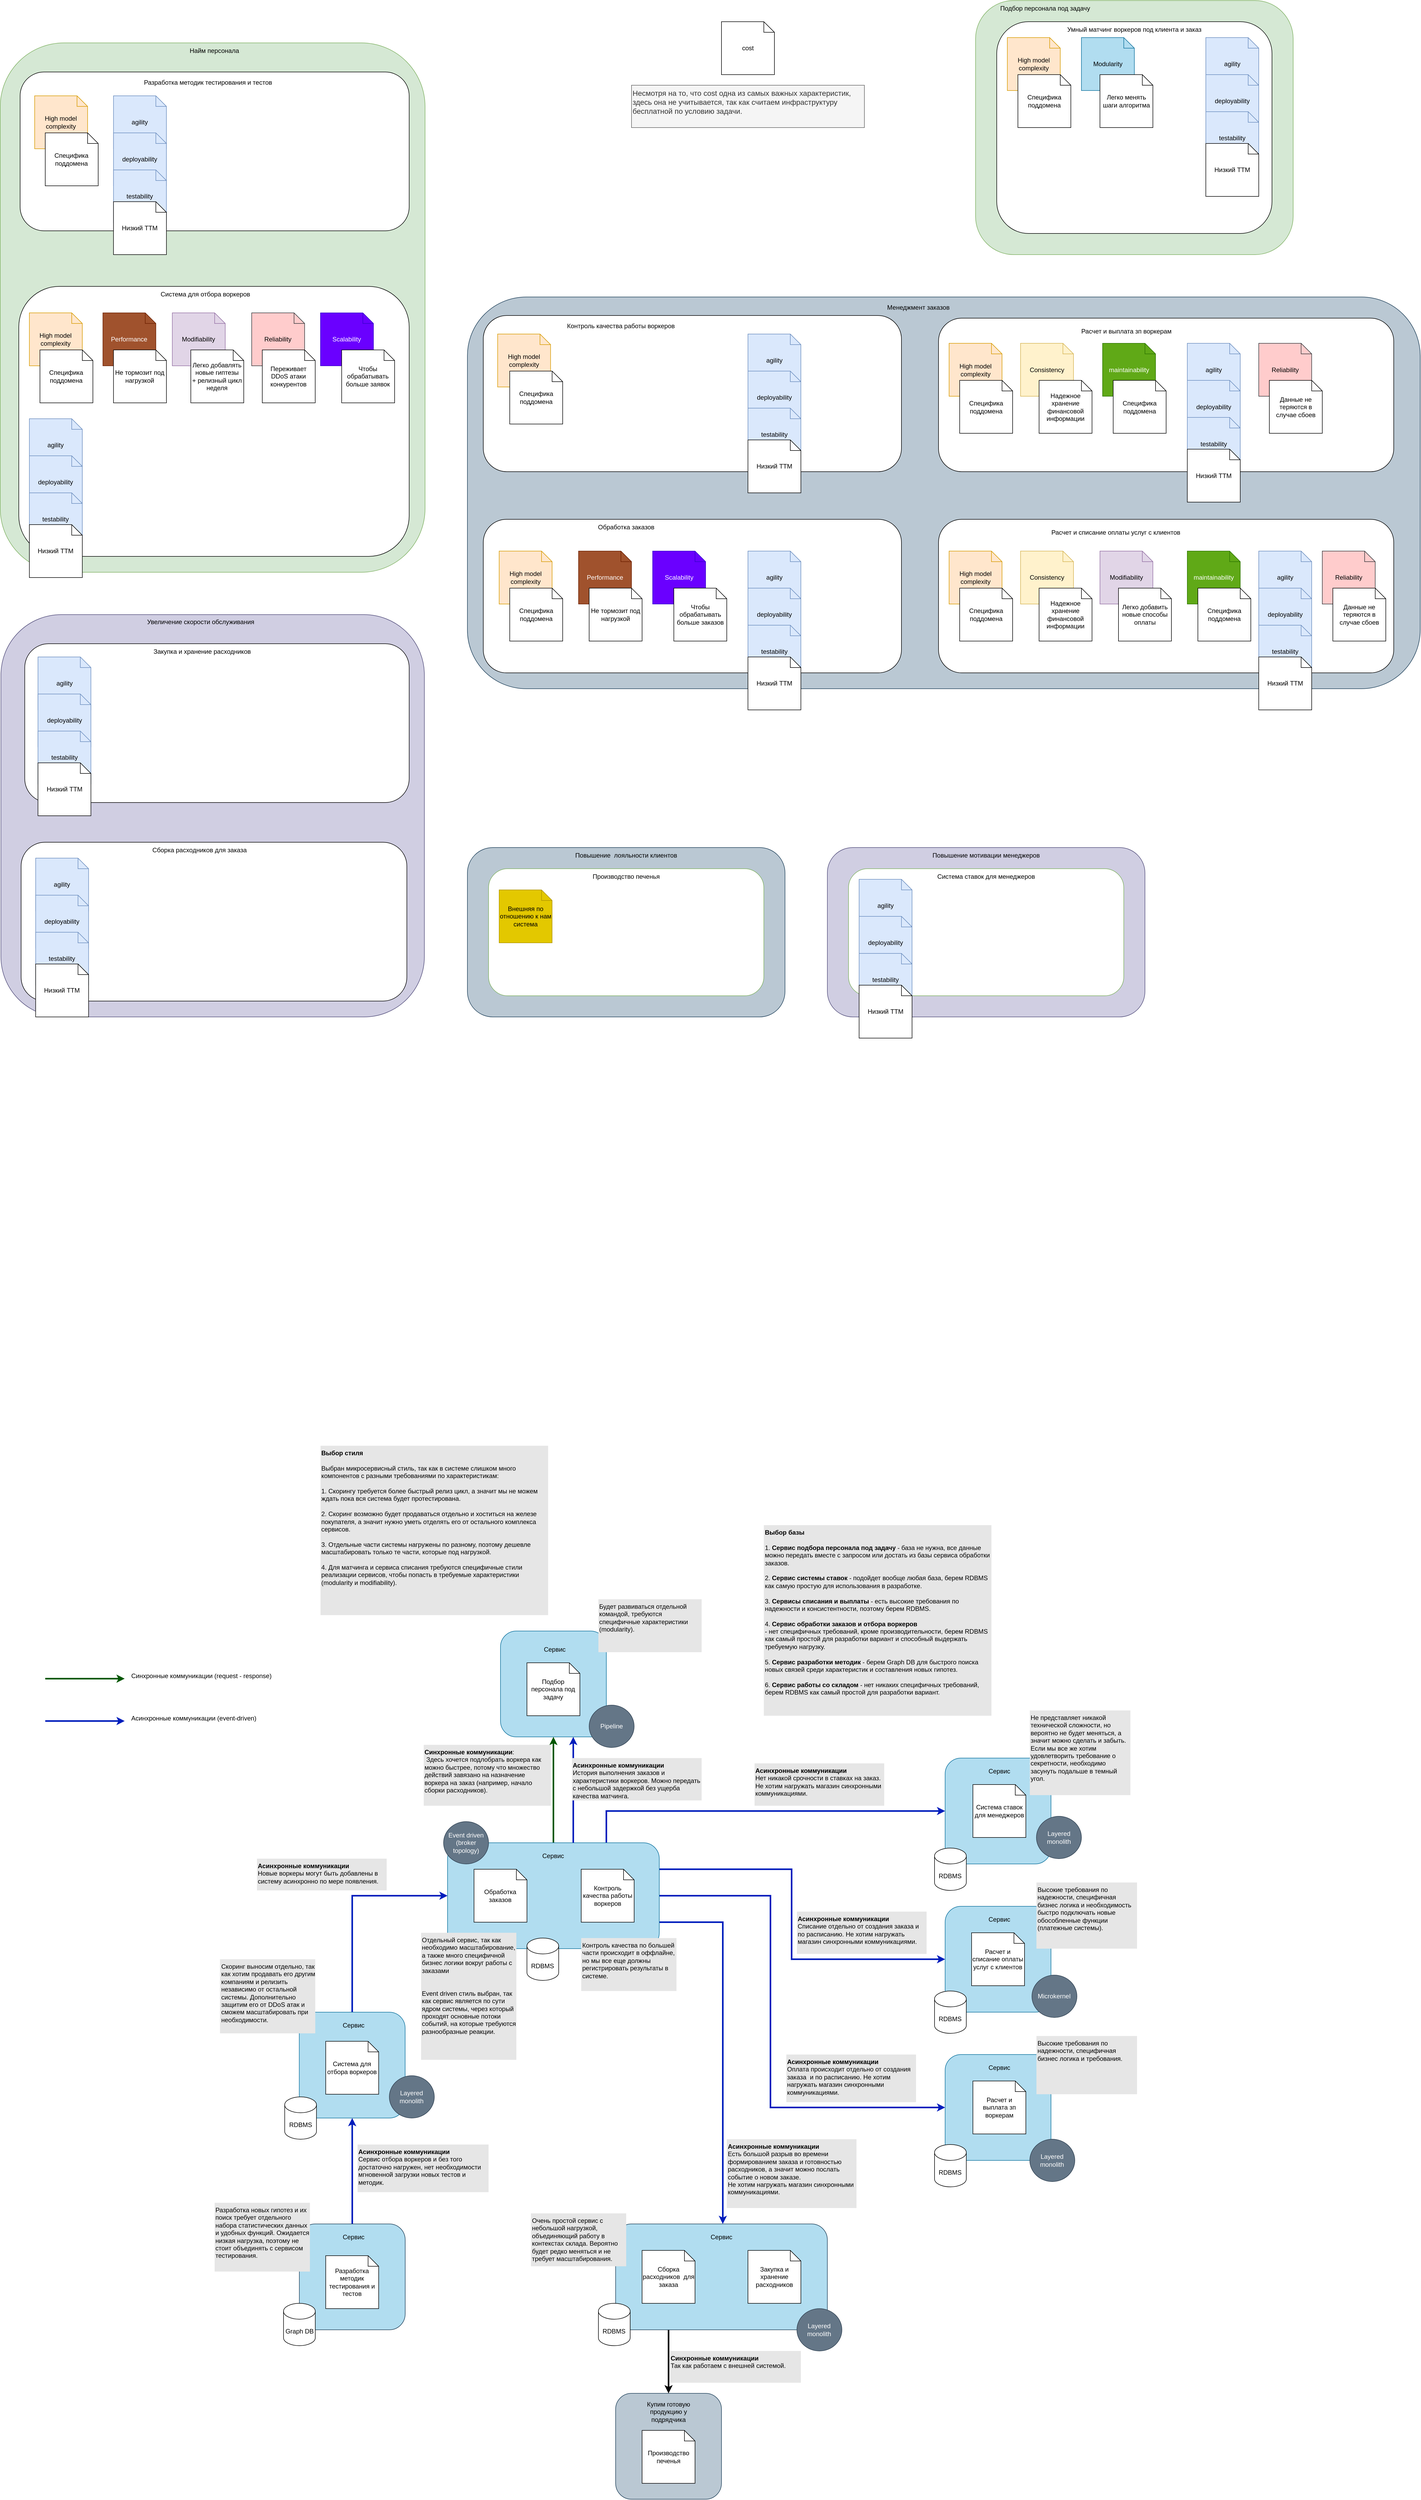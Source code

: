 <mxfile version="21.2.8" type="device">
  <diagram name="Страница 1" id="2wxwdywe4GhUlTq6t_6m">
    <mxGraphModel dx="5522" dy="2646" grid="1" gridSize="10" guides="1" tooltips="1" connect="1" arrows="1" fold="1" page="1" pageScale="1" pageWidth="2339" pageHeight="3300" math="0" shadow="0">
      <root>
        <mxCell id="0" />
        <mxCell id="1" parent="0" />
        <mxCell id="8zoq_sl-yrYLohVnixzI-160" value="" style="rounded=1;whiteSpace=wrap;html=1;fillColor=#d5e8d4;strokeColor=#82b366;" parent="1" vertex="1">
          <mxGeometry x="-2282.5" y="160" width="802.5" height="1000" as="geometry" />
        </mxCell>
        <mxCell id="8zoq_sl-yrYLohVnixzI-161" value="" style="rounded=1;whiteSpace=wrap;html=1;fillColor=#FFFFFF;strokeColor=#000000;" parent="1" vertex="1">
          <mxGeometry x="-2245" y="215" width="735" height="300" as="geometry" />
        </mxCell>
        <mxCell id="8zoq_sl-yrYLohVnixzI-162" value="" style="rounded=1;whiteSpace=wrap;html=1;fillColor=#FFFFFF;strokeColor=#000000;" parent="1" vertex="1">
          <mxGeometry x="-2247.51" y="620" width="737.51" height="510" as="geometry" />
        </mxCell>
        <mxCell id="8zoq_sl-yrYLohVnixzI-3" value="" style="rounded=1;whiteSpace=wrap;html=1;fillColor=#d5e8d4;strokeColor=#82b366;" parent="1" vertex="1">
          <mxGeometry x="-440" y="80" width="600" height="480" as="geometry" />
        </mxCell>
        <mxCell id="8zoq_sl-yrYLohVnixzI-1" value="" style="rounded=1;whiteSpace=wrap;html=1;fillColor=#bac8d3;strokeColor=#23445d;" parent="1" vertex="1">
          <mxGeometry x="-1400" y="640" width="1800" height="740" as="geometry" />
        </mxCell>
        <mxCell id="8zoq_sl-yrYLohVnixzI-10" value="Найм персонала" style="text;html=1;strokeColor=none;fillColor=none;align=center;verticalAlign=middle;whiteSpace=wrap;rounded=0;" parent="1" vertex="1">
          <mxGeometry x="-1929.63" y="160" width="104.25" height="30" as="geometry" />
        </mxCell>
        <mxCell id="8zoq_sl-yrYLohVnixzI-11" value="Подбор персонала под задачу" style="text;html=1;strokeColor=none;fillColor=none;align=center;verticalAlign=middle;whiteSpace=wrap;rounded=0;" parent="1" vertex="1">
          <mxGeometry x="-397.13" y="80" width="177.13" height="30" as="geometry" />
        </mxCell>
        <mxCell id="8zoq_sl-yrYLohVnixzI-15" value="Менеджмент заказов" style="text;html=1;strokeColor=none;fillColor=none;align=center;verticalAlign=middle;whiteSpace=wrap;rounded=0;" parent="1" vertex="1">
          <mxGeometry x="-612.51" y="645" width="129.75" height="30" as="geometry" />
        </mxCell>
        <mxCell id="8zoq_sl-yrYLohVnixzI-37" value="" style="rounded=1;whiteSpace=wrap;html=1;fillColor=#FFFFFF;strokeColor=#000000;" parent="1" vertex="1">
          <mxGeometry x="-400" y="120" width="520" height="400" as="geometry" />
        </mxCell>
        <mxCell id="8zoq_sl-yrYLohVnixzI-36" value="Несмотря на то, что cost одна из самых важных характеристик, здесь она не учитывается, так как считаем инфраструктуру бесплатной по условию задачи." style="text;html=1;strokeColor=#666666;fillColor=#f5f5f5;align=left;verticalAlign=top;whiteSpace=wrap;rounded=0;fontSize=14;fontColor=#333333;" parent="1" vertex="1">
          <mxGeometry x="-1090" y="240" width="440" height="80" as="geometry" />
        </mxCell>
        <mxCell id="8zoq_sl-yrYLohVnixzI-38" value="Умный матчинг воркеров под клиента и заказ" style="text;html=1;strokeColor=none;fillColor=none;align=center;verticalAlign=middle;whiteSpace=wrap;rounded=0;" parent="1" vertex="1">
          <mxGeometry x="-275" y="120" width="270" height="30" as="geometry" />
        </mxCell>
        <mxCell id="8zoq_sl-yrYLohVnixzI-45" value="Разработка методик тестирования и тестов" style="text;html=1;strokeColor=none;fillColor=none;align=center;verticalAlign=middle;whiteSpace=wrap;rounded=0;" parent="1" vertex="1">
          <mxGeometry x="-2025" y="220" width="270" height="30" as="geometry" />
        </mxCell>
        <mxCell id="8zoq_sl-yrYLohVnixzI-47" value="Система для отбора воркеров" style="text;html=1;strokeColor=none;fillColor=none;align=center;verticalAlign=middle;whiteSpace=wrap;rounded=0;" parent="1" vertex="1">
          <mxGeometry x="-2030" y="620" width="270" height="30" as="geometry" />
        </mxCell>
        <mxCell id="8zoq_sl-yrYLohVnixzI-48" value="" style="rounded=1;whiteSpace=wrap;html=1;fillColor=#bac8d3;strokeColor=#23445d;" parent="1" vertex="1">
          <mxGeometry x="-1400" y="1680" width="600" height="320" as="geometry" />
        </mxCell>
        <mxCell id="8zoq_sl-yrYLohVnixzI-49" value="Повышение&amp;nbsp; лояльности клиентов" style="text;html=1;strokeColor=none;fillColor=none;align=center;verticalAlign=middle;whiteSpace=wrap;rounded=0;" parent="1" vertex="1">
          <mxGeometry x="-1219.06" y="1680" width="238.13" height="30" as="geometry" />
        </mxCell>
        <mxCell id="8zoq_sl-yrYLohVnixzI-50" value="" style="rounded=1;whiteSpace=wrap;html=1;fillColor=#FFFFFF;strokeColor=#82b366;" parent="1" vertex="1">
          <mxGeometry x="-1360" y="1720" width="520" height="240" as="geometry" />
        </mxCell>
        <mxCell id="8zoq_sl-yrYLohVnixzI-52" value="Производство печенья" style="text;html=1;strokeColor=none;fillColor=none;align=center;verticalAlign=middle;whiteSpace=wrap;rounded=0;" parent="1" vertex="1">
          <mxGeometry x="-1235" y="1720" width="270" height="30" as="geometry" />
        </mxCell>
        <mxCell id="8zoq_sl-yrYLohVnixzI-53" value="" style="rounded=1;whiteSpace=wrap;html=1;fillColor=#d0cee2;strokeColor=#56517e;" parent="1" vertex="1">
          <mxGeometry x="-720" y="1680" width="600" height="320" as="geometry" />
        </mxCell>
        <mxCell id="8zoq_sl-yrYLohVnixzI-54" value="Повышение мотивации менеджеров" style="text;html=1;strokeColor=none;fillColor=none;align=center;verticalAlign=middle;whiteSpace=wrap;rounded=0;" parent="1" vertex="1">
          <mxGeometry x="-539.06" y="1680" width="238.13" height="30" as="geometry" />
        </mxCell>
        <mxCell id="8zoq_sl-yrYLohVnixzI-55" value="" style="rounded=1;whiteSpace=wrap;html=1;fillColor=#FFFFFF;strokeColor=#82b366;" parent="1" vertex="1">
          <mxGeometry x="-680" y="1720" width="520" height="240" as="geometry" />
        </mxCell>
        <mxCell id="8zoq_sl-yrYLohVnixzI-56" value="Система ставок для менеджеров" style="text;html=1;strokeColor=none;fillColor=none;align=center;verticalAlign=middle;whiteSpace=wrap;rounded=0;" parent="1" vertex="1">
          <mxGeometry x="-555" y="1720" width="270" height="30" as="geometry" />
        </mxCell>
        <mxCell id="8zoq_sl-yrYLohVnixzI-58" value="" style="rounded=1;whiteSpace=wrap;html=1;fillColor=#d0cee2;strokeColor=#56517e;" parent="1" vertex="1">
          <mxGeometry x="-2281.25" y="1240" width="800" height="760" as="geometry" />
        </mxCell>
        <mxCell id="8zoq_sl-yrYLohVnixzI-59" value="" style="rounded=1;whiteSpace=wrap;html=1;fillColor=#FFFFFF;strokeColor=#000000;" parent="1" vertex="1">
          <mxGeometry x="-2236.25" y="1295" width="726.25" height="300" as="geometry" />
        </mxCell>
        <mxCell id="8zoq_sl-yrYLohVnixzI-61" value="Закупка и хранение расходников" style="text;html=1;strokeColor=none;fillColor=none;align=center;verticalAlign=middle;whiteSpace=wrap;rounded=0;" parent="1" vertex="1">
          <mxGeometry x="-2036.25" y="1295" width="270" height="30" as="geometry" />
        </mxCell>
        <mxCell id="8zoq_sl-yrYLohVnixzI-62" value="" style="rounded=1;whiteSpace=wrap;html=1;fillColor=#FFFFFF;strokeColor=#000000;" parent="1" vertex="1">
          <mxGeometry x="-2243.14" y="1670" width="728.76" height="300" as="geometry" />
        </mxCell>
        <mxCell id="8zoq_sl-yrYLohVnixzI-63" value="Сборка расходников для заказа" style="text;html=1;strokeColor=none;fillColor=none;align=center;verticalAlign=middle;whiteSpace=wrap;rounded=0;" parent="1" vertex="1">
          <mxGeometry x="-2040.63" y="1670" width="270" height="30" as="geometry" />
        </mxCell>
        <mxCell id="8zoq_sl-yrYLohVnixzI-65" value="Увеличение скорости обслуживания" style="text;whiteSpace=wrap;html=1;" parent="1" vertex="1">
          <mxGeometry x="-2007.31" y="1240" width="212.13" height="40" as="geometry" />
        </mxCell>
        <mxCell id="8zoq_sl-yrYLohVnixzI-66" value="" style="rounded=1;whiteSpace=wrap;html=1;fillColor=#FFFFFF;strokeColor=#000000;" parent="1" vertex="1">
          <mxGeometry x="-510" y="680" width="860" height="290" as="geometry" />
        </mxCell>
        <mxCell id="8zoq_sl-yrYLohVnixzI-67" value="Расчет и выплата зп воркерам" style="text;html=1;strokeColor=none;fillColor=none;align=center;verticalAlign=middle;whiteSpace=wrap;rounded=0;" parent="1" vertex="1">
          <mxGeometry x="-290" y="690" width="270" height="30" as="geometry" />
        </mxCell>
        <mxCell id="8zoq_sl-yrYLohVnixzI-68" value="" style="rounded=1;whiteSpace=wrap;html=1;fillColor=#FFFFFF;strokeColor=#000000;" parent="1" vertex="1">
          <mxGeometry x="-1370" y="1060" width="790" height="290" as="geometry" />
        </mxCell>
        <mxCell id="8zoq_sl-yrYLohVnixzI-69" value="Обработка заказов" style="text;html=1;strokeColor=none;fillColor=none;align=center;verticalAlign=middle;whiteSpace=wrap;rounded=0;" parent="1" vertex="1">
          <mxGeometry x="-1235" y="1060" width="270" height="30" as="geometry" />
        </mxCell>
        <mxCell id="8zoq_sl-yrYLohVnixzI-72" value="" style="rounded=1;whiteSpace=wrap;html=1;fillColor=#FFFFFF;strokeColor=#000000;" parent="1" vertex="1">
          <mxGeometry x="-510" y="1060" width="860" height="290" as="geometry" />
        </mxCell>
        <mxCell id="8zoq_sl-yrYLohVnixzI-73" value="Расчет и списание оплаты услуг с клиентов" style="text;html=1;strokeColor=none;fillColor=none;align=center;verticalAlign=middle;whiteSpace=wrap;rounded=0;" parent="1" vertex="1">
          <mxGeometry x="-310" y="1070" width="270" height="30" as="geometry" />
        </mxCell>
        <mxCell id="8zoq_sl-yrYLohVnixzI-81" value="cost" style="shape=note;size=20;whiteSpace=wrap;html=1;" parent="1" vertex="1">
          <mxGeometry x="-920" y="120" width="100" height="100" as="geometry" />
        </mxCell>
        <mxCell id="8zoq_sl-yrYLohVnixzI-84" value="High model complexity" style="shape=note;size=20;whiteSpace=wrap;html=1;fillColor=#ffe6cc;strokeColor=#d79b00;" parent="1" vertex="1">
          <mxGeometry x="-2227.51" y="670" width="100" height="100" as="geometry" />
        </mxCell>
        <mxCell id="8zoq_sl-yrYLohVnixzI-85" value="Специфика поддомена" style="shape=note;size=20;whiteSpace=wrap;html=1;" parent="1" vertex="1">
          <mxGeometry x="-2207.51" y="740" width="100" height="100" as="geometry" />
        </mxCell>
        <mxCell id="8zoq_sl-yrYLohVnixzI-86" value="High model complexity" style="shape=note;size=20;whiteSpace=wrap;html=1;fillColor=#ffe6cc;strokeColor=#d79b00;" parent="1" vertex="1">
          <mxGeometry x="-2217.51" y="260" width="100" height="100" as="geometry" />
        </mxCell>
        <mxCell id="8zoq_sl-yrYLohVnixzI-87" value="Специфика поддомена" style="shape=note;size=20;whiteSpace=wrap;html=1;" parent="1" vertex="1">
          <mxGeometry x="-2197.51" y="330" width="100" height="100" as="geometry" />
        </mxCell>
        <mxCell id="8zoq_sl-yrYLohVnixzI-90" value="High model complexity" style="shape=note;size=20;whiteSpace=wrap;html=1;fillColor=#ffe6cc;strokeColor=#d79b00;" parent="1" vertex="1">
          <mxGeometry x="-1340" y="1120" width="100" height="100" as="geometry" />
        </mxCell>
        <mxCell id="8zoq_sl-yrYLohVnixzI-91" value="Специфика поддомена" style="shape=note;size=20;whiteSpace=wrap;html=1;" parent="1" vertex="1">
          <mxGeometry x="-1320" y="1190" width="100" height="100" as="geometry" />
        </mxCell>
        <mxCell id="8zoq_sl-yrYLohVnixzI-92" value="High model complexity" style="shape=note;size=20;whiteSpace=wrap;html=1;fillColor=#ffe6cc;strokeColor=#d79b00;" parent="1" vertex="1">
          <mxGeometry x="-490" y="727.5" width="100" height="100" as="geometry" />
        </mxCell>
        <mxCell id="8zoq_sl-yrYLohVnixzI-93" value="Специфика поддомена" style="shape=note;size=20;whiteSpace=wrap;html=1;" parent="1" vertex="1">
          <mxGeometry x="-470" y="797.5" width="100" height="100" as="geometry" />
        </mxCell>
        <mxCell id="8zoq_sl-yrYLohVnixzI-94" value="High model complexity" style="shape=note;size=20;whiteSpace=wrap;html=1;fillColor=#ffe6cc;strokeColor=#d79b00;" parent="1" vertex="1">
          <mxGeometry x="-490" y="1120" width="100" height="100" as="geometry" />
        </mxCell>
        <mxCell id="8zoq_sl-yrYLohVnixzI-95" value="Специфика поддомена" style="shape=note;size=20;whiteSpace=wrap;html=1;" parent="1" vertex="1">
          <mxGeometry x="-470" y="1190" width="100" height="100" as="geometry" />
        </mxCell>
        <mxCell id="8zoq_sl-yrYLohVnixzI-96" value="High model complexity" style="shape=note;size=20;whiteSpace=wrap;html=1;fillColor=#ffe6cc;strokeColor=#d79b00;" parent="1" vertex="1">
          <mxGeometry x="-380" y="150" width="100" height="100" as="geometry" />
        </mxCell>
        <mxCell id="8zoq_sl-yrYLohVnixzI-97" value="Специфика поддомена" style="shape=note;size=20;whiteSpace=wrap;html=1;" parent="1" vertex="1">
          <mxGeometry x="-360" y="220" width="100" height="100" as="geometry" />
        </mxCell>
        <mxCell id="8zoq_sl-yrYLohVnixzI-98" value="Consistency" style="shape=note;size=20;whiteSpace=wrap;html=1;fillColor=#fff2cc;strokeColor=#d6b656;" parent="1" vertex="1">
          <mxGeometry x="-355" y="727.5" width="100" height="100" as="geometry" />
        </mxCell>
        <mxCell id="8zoq_sl-yrYLohVnixzI-99" value="Надежное хранение финансовой информации" style="shape=note;size=20;whiteSpace=wrap;html=1;" parent="1" vertex="1">
          <mxGeometry x="-320" y="797.5" width="100" height="100" as="geometry" />
        </mxCell>
        <mxCell id="8zoq_sl-yrYLohVnixzI-100" value="Consistency" style="shape=note;size=20;whiteSpace=wrap;html=1;fillColor=#fff2cc;strokeColor=#d6b656;" parent="1" vertex="1">
          <mxGeometry x="-355" y="1120" width="100" height="100" as="geometry" />
        </mxCell>
        <mxCell id="8zoq_sl-yrYLohVnixzI-101" value="Надежное хранение финансовой информации" style="shape=note;size=20;whiteSpace=wrap;html=1;" parent="1" vertex="1">
          <mxGeometry x="-320" y="1190" width="100" height="100" as="geometry" />
        </mxCell>
        <mxCell id="8zoq_sl-yrYLohVnixzI-102" value="Modifiability" style="shape=note;size=20;whiteSpace=wrap;html=1;fillColor=#e1d5e7;strokeColor=#9673a6;" parent="1" vertex="1">
          <mxGeometry x="-205" y="1120" width="100" height="100" as="geometry" />
        </mxCell>
        <mxCell id="8zoq_sl-yrYLohVnixzI-103" value="Легко добавить новые способы оплаты" style="shape=note;size=20;whiteSpace=wrap;html=1;" parent="1" vertex="1">
          <mxGeometry x="-170" y="1190" width="100" height="100" as="geometry" />
        </mxCell>
        <mxCell id="8zoq_sl-yrYLohVnixzI-104" value="Performance" style="shape=note;size=20;whiteSpace=wrap;html=1;fillColor=#a0522d;strokeColor=#6D1F00;fontColor=#ffffff;" parent="1" vertex="1">
          <mxGeometry x="-1190" y="1120" width="100" height="100" as="geometry" />
        </mxCell>
        <mxCell id="8zoq_sl-yrYLohVnixzI-105" value="" style="rounded=1;whiteSpace=wrap;html=1;fillColor=#FFFFFF;strokeColor=#000000;" parent="1" vertex="1">
          <mxGeometry x="-1370" y="675" width="790" height="295" as="geometry" />
        </mxCell>
        <mxCell id="8zoq_sl-yrYLohVnixzI-88" value="High model complexity" style="shape=note;size=20;whiteSpace=wrap;html=1;fillColor=#ffe6cc;strokeColor=#d79b00;" parent="1" vertex="1">
          <mxGeometry x="-1342.87" y="710" width="100" height="100" as="geometry" />
        </mxCell>
        <mxCell id="8zoq_sl-yrYLohVnixzI-89" value="Специфика поддомена" style="shape=note;size=20;whiteSpace=wrap;html=1;" parent="1" vertex="1">
          <mxGeometry x="-1320" y="780" width="100" height="100" as="geometry" />
        </mxCell>
        <mxCell id="8zoq_sl-yrYLohVnixzI-71" value="Контроль качества работы воркеров" style="text;html=1;strokeColor=none;fillColor=none;align=center;verticalAlign=middle;whiteSpace=wrap;rounded=0;" parent="1" vertex="1">
          <mxGeometry x="-1245" y="680" width="270" height="30" as="geometry" />
        </mxCell>
        <mxCell id="8zoq_sl-yrYLohVnixzI-106" value="Не тормозит под нагрузкой" style="shape=note;size=20;whiteSpace=wrap;html=1;" parent="1" vertex="1">
          <mxGeometry x="-1170" y="1190" width="100" height="100" as="geometry" />
        </mxCell>
        <mxCell id="8zoq_sl-yrYLohVnixzI-107" value="Performance" style="shape=note;size=20;whiteSpace=wrap;html=1;fillColor=#a0522d;strokeColor=#6D1F00;fontColor=#ffffff;" parent="1" vertex="1">
          <mxGeometry x="-2088.59" y="670" width="100" height="100" as="geometry" />
        </mxCell>
        <mxCell id="8zoq_sl-yrYLohVnixzI-108" value="Не тормозит под нагрузкой" style="shape=note;size=20;whiteSpace=wrap;html=1;" parent="1" vertex="1">
          <mxGeometry x="-2068.59" y="740" width="100" height="100" as="geometry" />
        </mxCell>
        <mxCell id="8zoq_sl-yrYLohVnixzI-109" value="Modifiability" style="shape=note;size=20;whiteSpace=wrap;html=1;fillColor=#e1d5e7;strokeColor=#9673a6;" parent="1" vertex="1">
          <mxGeometry x="-1957.51" y="670" width="100" height="100" as="geometry" />
        </mxCell>
        <mxCell id="8zoq_sl-yrYLohVnixzI-110" value="Легко добавлять новые гиптезы&lt;br&gt;+ релизный цикл неделя" style="shape=note;size=20;whiteSpace=wrap;html=1;" parent="1" vertex="1">
          <mxGeometry x="-1922.51" y="740" width="100" height="100" as="geometry" />
        </mxCell>
        <mxCell id="8zoq_sl-yrYLohVnixzI-111" value="Modularity" style="shape=note;size=20;whiteSpace=wrap;html=1;fillColor=#b1ddf0;strokeColor=#10739e;" parent="1" vertex="1">
          <mxGeometry x="-240" y="150" width="100" height="100" as="geometry" />
        </mxCell>
        <mxCell id="8zoq_sl-yrYLohVnixzI-112" value="Легко менять шаги алгоритма" style="shape=note;size=20;whiteSpace=wrap;html=1;" parent="1" vertex="1">
          <mxGeometry x="-205" y="220" width="100" height="100" as="geometry" />
        </mxCell>
        <mxCell id="8zoq_sl-yrYLohVnixzI-113" value="Reliability" style="shape=note;size=20;whiteSpace=wrap;html=1;fillColor=#ffcccc;strokeColor=#36393d;" parent="1" vertex="1">
          <mxGeometry x="-1807.51" y="670" width="100" height="100" as="geometry" />
        </mxCell>
        <mxCell id="8zoq_sl-yrYLohVnixzI-114" value="Переживает DDoS атаки конкурентов" style="shape=note;size=20;whiteSpace=wrap;html=1;" parent="1" vertex="1">
          <mxGeometry x="-1787.51" y="740" width="100" height="100" as="geometry" />
        </mxCell>
        <mxCell id="8zoq_sl-yrYLohVnixzI-115" value="Scalability" style="shape=note;size=20;whiteSpace=wrap;html=1;fillColor=#6a00ff;strokeColor=#3700CC;fontColor=#ffffff;" parent="1" vertex="1">
          <mxGeometry x="-1050" y="1120" width="100" height="100" as="geometry" />
        </mxCell>
        <mxCell id="8zoq_sl-yrYLohVnixzI-116" value="Чтобы обрабатывать больше заказов" style="shape=note;size=20;whiteSpace=wrap;html=1;" parent="1" vertex="1">
          <mxGeometry x="-1010" y="1190" width="100" height="100" as="geometry" />
        </mxCell>
        <mxCell id="8zoq_sl-yrYLohVnixzI-117" value="Scalability" style="shape=note;size=20;whiteSpace=wrap;html=1;fillColor=#6a00ff;strokeColor=#3700CC;fontColor=#ffffff;" parent="1" vertex="1">
          <mxGeometry x="-1677.51" y="670" width="100" height="100" as="geometry" />
        </mxCell>
        <mxCell id="8zoq_sl-yrYLohVnixzI-118" value="Чтобы обрабатывать больше заявок" style="shape=note;size=20;whiteSpace=wrap;html=1;" parent="1" vertex="1">
          <mxGeometry x="-1637.51" y="740" width="100" height="100" as="geometry" />
        </mxCell>
        <mxCell id="8zoq_sl-yrYLohVnixzI-121" value="agility" style="shape=note;size=20;whiteSpace=wrap;html=1;fillColor=#dae8fc;strokeColor=#6c8ebf;" parent="1" vertex="1">
          <mxGeometry x="-660" y="1740" width="100" height="100" as="geometry" />
        </mxCell>
        <mxCell id="8zoq_sl-yrYLohVnixzI-122" value="deployability" style="shape=note;size=20;whiteSpace=wrap;html=1;fillColor=#dae8fc;strokeColor=#6c8ebf;" parent="1" vertex="1">
          <mxGeometry x="-660" y="1810" width="100" height="100" as="geometry" />
        </mxCell>
        <mxCell id="8zoq_sl-yrYLohVnixzI-123" value="testability" style="shape=note;size=20;whiteSpace=wrap;html=1;fillColor=#dae8fc;strokeColor=#6c8ebf;" parent="1" vertex="1">
          <mxGeometry x="-660" y="1880" width="100" height="100" as="geometry" />
        </mxCell>
        <mxCell id="8zoq_sl-yrYLohVnixzI-130" value="Низкий ТТМ" style="shape=note;size=20;whiteSpace=wrap;html=1;" parent="1" vertex="1">
          <mxGeometry x="-660" y="1940" width="100" height="100" as="geometry" />
        </mxCell>
        <mxCell id="8zoq_sl-yrYLohVnixzI-134" value="Внешняя по отношению к нам система" style="shape=note;size=20;whiteSpace=wrap;html=1;fillColor=#e3c800;fontColor=#000000;strokeColor=#B09500;" parent="1" vertex="1">
          <mxGeometry x="-1340" y="1760" width="100" height="100" as="geometry" />
        </mxCell>
        <mxCell id="8zoq_sl-yrYLohVnixzI-135" value="agility" style="shape=note;size=20;whiteSpace=wrap;html=1;fillColor=#dae8fc;strokeColor=#6c8ebf;" parent="1" vertex="1">
          <mxGeometry x="-870" y="1120" width="100" height="100" as="geometry" />
        </mxCell>
        <mxCell id="8zoq_sl-yrYLohVnixzI-136" value="deployability" style="shape=note;size=20;whiteSpace=wrap;html=1;fillColor=#dae8fc;strokeColor=#6c8ebf;" parent="1" vertex="1">
          <mxGeometry x="-870" y="1190" width="100" height="100" as="geometry" />
        </mxCell>
        <mxCell id="8zoq_sl-yrYLohVnixzI-137" value="testability" style="shape=note;size=20;whiteSpace=wrap;html=1;fillColor=#dae8fc;strokeColor=#6c8ebf;" parent="1" vertex="1">
          <mxGeometry x="-870" y="1260" width="100" height="100" as="geometry" />
        </mxCell>
        <mxCell id="8zoq_sl-yrYLohVnixzI-138" value="Низкий ТТМ" style="shape=note;size=20;whiteSpace=wrap;html=1;" parent="1" vertex="1">
          <mxGeometry x="-870" y="1320" width="100" height="100" as="geometry" />
        </mxCell>
        <mxCell id="8zoq_sl-yrYLohVnixzI-139" value="agility" style="shape=note;size=20;whiteSpace=wrap;html=1;fillColor=#dae8fc;strokeColor=#6c8ebf;" parent="1" vertex="1">
          <mxGeometry x="95" y="1120" width="100" height="100" as="geometry" />
        </mxCell>
        <mxCell id="8zoq_sl-yrYLohVnixzI-140" value="deployability" style="shape=note;size=20;whiteSpace=wrap;html=1;fillColor=#dae8fc;strokeColor=#6c8ebf;" parent="1" vertex="1">
          <mxGeometry x="95" y="1190" width="100" height="100" as="geometry" />
        </mxCell>
        <mxCell id="8zoq_sl-yrYLohVnixzI-141" value="testability" style="shape=note;size=20;whiteSpace=wrap;html=1;fillColor=#dae8fc;strokeColor=#6c8ebf;" parent="1" vertex="1">
          <mxGeometry x="95" y="1260" width="100" height="100" as="geometry" />
        </mxCell>
        <mxCell id="8zoq_sl-yrYLohVnixzI-142" value="Низкий ТТМ" style="shape=note;size=20;whiteSpace=wrap;html=1;" parent="1" vertex="1">
          <mxGeometry x="95" y="1320" width="100" height="100" as="geometry" />
        </mxCell>
        <mxCell id="8zoq_sl-yrYLohVnixzI-143" value="agility" style="shape=note;size=20;whiteSpace=wrap;html=1;fillColor=#dae8fc;strokeColor=#6c8ebf;" parent="1" vertex="1">
          <mxGeometry x="-40" y="727.5" width="100" height="100" as="geometry" />
        </mxCell>
        <mxCell id="8zoq_sl-yrYLohVnixzI-144" value="deployability" style="shape=note;size=20;whiteSpace=wrap;html=1;fillColor=#dae8fc;strokeColor=#6c8ebf;" parent="1" vertex="1">
          <mxGeometry x="-40" y="797.5" width="100" height="100" as="geometry" />
        </mxCell>
        <mxCell id="8zoq_sl-yrYLohVnixzI-145" value="testability" style="shape=note;size=20;whiteSpace=wrap;html=1;fillColor=#dae8fc;strokeColor=#6c8ebf;" parent="1" vertex="1">
          <mxGeometry x="-40" y="867.5" width="100" height="100" as="geometry" />
        </mxCell>
        <mxCell id="8zoq_sl-yrYLohVnixzI-146" value="Низкий ТТМ" style="shape=note;size=20;whiteSpace=wrap;html=1;" parent="1" vertex="1">
          <mxGeometry x="-40" y="927.5" width="100" height="100" as="geometry" />
        </mxCell>
        <mxCell id="8zoq_sl-yrYLohVnixzI-147" value="agility" style="shape=note;size=20;whiteSpace=wrap;html=1;fillColor=#dae8fc;strokeColor=#6c8ebf;" parent="1" vertex="1">
          <mxGeometry x="-870" y="710" width="100" height="100" as="geometry" />
        </mxCell>
        <mxCell id="8zoq_sl-yrYLohVnixzI-148" value="deployability" style="shape=note;size=20;whiteSpace=wrap;html=1;fillColor=#dae8fc;strokeColor=#6c8ebf;" parent="1" vertex="1">
          <mxGeometry x="-870" y="780" width="100" height="100" as="geometry" />
        </mxCell>
        <mxCell id="8zoq_sl-yrYLohVnixzI-149" value="testability" style="shape=note;size=20;whiteSpace=wrap;html=1;fillColor=#dae8fc;strokeColor=#6c8ebf;" parent="1" vertex="1">
          <mxGeometry x="-870" y="850" width="100" height="100" as="geometry" />
        </mxCell>
        <mxCell id="8zoq_sl-yrYLohVnixzI-150" value="Низкий ТТМ" style="shape=note;size=20;whiteSpace=wrap;html=1;" parent="1" vertex="1">
          <mxGeometry x="-870" y="910" width="100" height="100" as="geometry" />
        </mxCell>
        <mxCell id="8zoq_sl-yrYLohVnixzI-151" value="agility" style="shape=note;size=20;whiteSpace=wrap;html=1;fillColor=#dae8fc;strokeColor=#6c8ebf;" parent="1" vertex="1">
          <mxGeometry x="-2211.25" y="1320" width="100" height="100" as="geometry" />
        </mxCell>
        <mxCell id="8zoq_sl-yrYLohVnixzI-152" value="deployability" style="shape=note;size=20;whiteSpace=wrap;html=1;fillColor=#dae8fc;strokeColor=#6c8ebf;" parent="1" vertex="1">
          <mxGeometry x="-2211.25" y="1390" width="100" height="100" as="geometry" />
        </mxCell>
        <mxCell id="8zoq_sl-yrYLohVnixzI-153" value="testability" style="shape=note;size=20;whiteSpace=wrap;html=1;fillColor=#dae8fc;strokeColor=#6c8ebf;" parent="1" vertex="1">
          <mxGeometry x="-2211.25" y="1460" width="100" height="100" as="geometry" />
        </mxCell>
        <mxCell id="8zoq_sl-yrYLohVnixzI-154" value="Низкий ТТМ" style="shape=note;size=20;whiteSpace=wrap;html=1;" parent="1" vertex="1">
          <mxGeometry x="-2211.25" y="1520" width="100" height="100" as="geometry" />
        </mxCell>
        <mxCell id="8zoq_sl-yrYLohVnixzI-156" value="agility" style="shape=note;size=20;whiteSpace=wrap;html=1;fillColor=#dae8fc;strokeColor=#6c8ebf;" parent="1" vertex="1">
          <mxGeometry x="-2215.63" y="1700" width="100" height="100" as="geometry" />
        </mxCell>
        <mxCell id="8zoq_sl-yrYLohVnixzI-157" value="deployability" style="shape=note;size=20;whiteSpace=wrap;html=1;fillColor=#dae8fc;strokeColor=#6c8ebf;" parent="1" vertex="1">
          <mxGeometry x="-2215.63" y="1770" width="100" height="100" as="geometry" />
        </mxCell>
        <mxCell id="8zoq_sl-yrYLohVnixzI-158" value="testability" style="shape=note;size=20;whiteSpace=wrap;html=1;fillColor=#dae8fc;strokeColor=#6c8ebf;" parent="1" vertex="1">
          <mxGeometry x="-2215.63" y="1840" width="100" height="100" as="geometry" />
        </mxCell>
        <mxCell id="8zoq_sl-yrYLohVnixzI-159" value="Низкий ТТМ" style="shape=note;size=20;whiteSpace=wrap;html=1;" parent="1" vertex="1">
          <mxGeometry x="-2215.63" y="1900" width="100" height="100" as="geometry" />
        </mxCell>
        <mxCell id="8zoq_sl-yrYLohVnixzI-163" value="agility" style="shape=note;size=20;whiteSpace=wrap;html=1;fillColor=#dae8fc;strokeColor=#6c8ebf;" parent="1" vertex="1">
          <mxGeometry x="-2068.59" y="260" width="100" height="100" as="geometry" />
        </mxCell>
        <mxCell id="8zoq_sl-yrYLohVnixzI-164" value="deployability" style="shape=note;size=20;whiteSpace=wrap;html=1;fillColor=#dae8fc;strokeColor=#6c8ebf;" parent="1" vertex="1">
          <mxGeometry x="-2068.59" y="330" width="100" height="100" as="geometry" />
        </mxCell>
        <mxCell id="8zoq_sl-yrYLohVnixzI-165" value="testability" style="shape=note;size=20;whiteSpace=wrap;html=1;fillColor=#dae8fc;strokeColor=#6c8ebf;" parent="1" vertex="1">
          <mxGeometry x="-2068.59" y="400" width="100" height="100" as="geometry" />
        </mxCell>
        <mxCell id="8zoq_sl-yrYLohVnixzI-166" value="Низкий ТТМ" style="shape=note;size=20;whiteSpace=wrap;html=1;" parent="1" vertex="1">
          <mxGeometry x="-2068.59" y="460" width="100" height="100" as="geometry" />
        </mxCell>
        <mxCell id="8zoq_sl-yrYLohVnixzI-167" value="agility" style="shape=note;size=20;whiteSpace=wrap;html=1;fillColor=#dae8fc;strokeColor=#6c8ebf;" parent="1" vertex="1">
          <mxGeometry x="-5" y="150" width="100" height="100" as="geometry" />
        </mxCell>
        <mxCell id="8zoq_sl-yrYLohVnixzI-168" value="deployability" style="shape=note;size=20;whiteSpace=wrap;html=1;fillColor=#dae8fc;strokeColor=#6c8ebf;" parent="1" vertex="1">
          <mxGeometry x="-5" y="220" width="100" height="100" as="geometry" />
        </mxCell>
        <mxCell id="8zoq_sl-yrYLohVnixzI-169" value="testability" style="shape=note;size=20;whiteSpace=wrap;html=1;fillColor=#dae8fc;strokeColor=#6c8ebf;" parent="1" vertex="1">
          <mxGeometry x="-5" y="290" width="100" height="100" as="geometry" />
        </mxCell>
        <mxCell id="8zoq_sl-yrYLohVnixzI-170" value="Низкий ТТМ" style="shape=note;size=20;whiteSpace=wrap;html=1;" parent="1" vertex="1">
          <mxGeometry x="-5" y="350" width="100" height="100" as="geometry" />
        </mxCell>
        <mxCell id="8zoq_sl-yrYLohVnixzI-171" value="agility" style="shape=note;size=20;whiteSpace=wrap;html=1;fillColor=#dae8fc;strokeColor=#6c8ebf;" parent="1" vertex="1">
          <mxGeometry x="-2227.51" y="870" width="100" height="100" as="geometry" />
        </mxCell>
        <mxCell id="8zoq_sl-yrYLohVnixzI-172" value="deployability" style="shape=note;size=20;whiteSpace=wrap;html=1;fillColor=#dae8fc;strokeColor=#6c8ebf;" parent="1" vertex="1">
          <mxGeometry x="-2227.51" y="940" width="100" height="100" as="geometry" />
        </mxCell>
        <mxCell id="8zoq_sl-yrYLohVnixzI-173" value="testability" style="shape=note;size=20;whiteSpace=wrap;html=1;fillColor=#dae8fc;strokeColor=#6c8ebf;" parent="1" vertex="1">
          <mxGeometry x="-2227.51" y="1010" width="100" height="100" as="geometry" />
        </mxCell>
        <mxCell id="8zoq_sl-yrYLohVnixzI-174" value="Низкий ТТМ" style="shape=note;size=20;whiteSpace=wrap;html=1;" parent="1" vertex="1">
          <mxGeometry x="-2227.51" y="1070" width="100" height="100" as="geometry" />
        </mxCell>
        <mxCell id="8zoq_sl-yrYLohVnixzI-177" value="maintainability" style="shape=note;size=20;whiteSpace=wrap;html=1;fillColor=#60a917;strokeColor=#2D7600;fontColor=#ffffff;" parent="1" vertex="1">
          <mxGeometry x="-200" y="727.5" width="100" height="100" as="geometry" />
        </mxCell>
        <mxCell id="8zoq_sl-yrYLohVnixzI-178" value="Специфика поддомена" style="shape=note;size=20;whiteSpace=wrap;html=1;" parent="1" vertex="1">
          <mxGeometry x="-180" y="797.5" width="100" height="100" as="geometry" />
        </mxCell>
        <mxCell id="8zoq_sl-yrYLohVnixzI-179" value="maintainability" style="shape=note;size=20;whiteSpace=wrap;html=1;fillColor=#60a917;strokeColor=#2D7600;fontColor=#ffffff;" parent="1" vertex="1">
          <mxGeometry x="-40" y="1120" width="100" height="100" as="geometry" />
        </mxCell>
        <mxCell id="8zoq_sl-yrYLohVnixzI-180" value="Специфика поддомена" style="shape=note;size=20;whiteSpace=wrap;html=1;" parent="1" vertex="1">
          <mxGeometry x="-20" y="1190" width="100" height="100" as="geometry" />
        </mxCell>
        <mxCell id="8zoq_sl-yrYLohVnixzI-181" value="Reliability" style="shape=note;size=20;whiteSpace=wrap;html=1;fillColor=#ffcccc;strokeColor=#36393d;" parent="1" vertex="1">
          <mxGeometry x="95" y="727.5" width="100" height="100" as="geometry" />
        </mxCell>
        <mxCell id="8zoq_sl-yrYLohVnixzI-182" value="Данные не теряются в случае сбоев" style="shape=note;size=20;whiteSpace=wrap;html=1;" parent="1" vertex="1">
          <mxGeometry x="115" y="797.5" width="100" height="100" as="geometry" />
        </mxCell>
        <mxCell id="8zoq_sl-yrYLohVnixzI-183" value="Reliability" style="shape=note;size=20;whiteSpace=wrap;html=1;fillColor=#ffcccc;strokeColor=#36393d;" parent="1" vertex="1">
          <mxGeometry x="215" y="1120" width="100" height="100" as="geometry" />
        </mxCell>
        <mxCell id="8zoq_sl-yrYLohVnixzI-184" value="Данные не теряются в случае сбоев" style="shape=note;size=20;whiteSpace=wrap;html=1;" parent="1" vertex="1">
          <mxGeometry x="235" y="1190" width="100" height="100" as="geometry" />
        </mxCell>
        <mxCell id="8zoq_sl-yrYLohVnixzI-187" value="" style="rounded=1;whiteSpace=wrap;html=1;fillColor=#b1ddf0;strokeColor=#10739e;" parent="1" vertex="1">
          <mxGeometry x="-497.51" y="3400" width="200" height="200" as="geometry" />
        </mxCell>
        <mxCell id="8zoq_sl-yrYLohVnixzI-188" value="Сервис" style="text;html=1;strokeColor=none;fillColor=none;align=center;verticalAlign=middle;whiteSpace=wrap;rounded=0;" parent="1" vertex="1">
          <mxGeometry x="-465.01" y="3410" width="140" height="30" as="geometry" />
        </mxCell>
        <mxCell id="8zoq_sl-yrYLohVnixzI-189" value="Система ставок для менеджеров" style="shape=note;size=20;whiteSpace=wrap;html=1;" parent="1" vertex="1">
          <mxGeometry x="-445.01" y="3450" width="100" height="100" as="geometry" />
        </mxCell>
        <mxCell id="8zoq_sl-yrYLohVnixzI-190" value="" style="rounded=1;whiteSpace=wrap;html=1;fillColor=#bac8d3;strokeColor=#23445d;" parent="1" vertex="1">
          <mxGeometry x="-1120" y="4600" width="200" height="200" as="geometry" />
        </mxCell>
        <mxCell id="8zoq_sl-yrYLohVnixzI-191" value="Купим готовую продукцию у подрядчика" style="text;html=1;strokeColor=none;fillColor=none;align=center;verticalAlign=middle;whiteSpace=wrap;rounded=0;" parent="1" vertex="1">
          <mxGeometry x="-1090" y="4620" width="140" height="30" as="geometry" />
        </mxCell>
        <mxCell id="8zoq_sl-yrYLohVnixzI-192" value="Производство печенья" style="shape=note;size=20;whiteSpace=wrap;html=1;" parent="1" vertex="1">
          <mxGeometry x="-1070.0" y="4670" width="100" height="100" as="geometry" />
        </mxCell>
        <mxCell id="8zoq_sl-yrYLohVnixzI-230" style="edgeStyle=orthogonalEdgeStyle;rounded=0;orthogonalLoop=1;jettySize=auto;html=1;exitX=0.25;exitY=1;exitDx=0;exitDy=0;entryX=0.5;entryY=0;entryDx=0;entryDy=0;strokeWidth=3;" parent="1" source="8zoq_sl-yrYLohVnixzI-196" target="8zoq_sl-yrYLohVnixzI-190" edge="1">
          <mxGeometry relative="1" as="geometry" />
        </mxCell>
        <mxCell id="8zoq_sl-yrYLohVnixzI-196" value="" style="rounded=1;whiteSpace=wrap;html=1;fillColor=#B1DDF0;strokeColor=#23445d;" parent="1" vertex="1">
          <mxGeometry x="-1120" y="4280" width="400" height="200" as="geometry" />
        </mxCell>
        <mxCell id="8zoq_sl-yrYLohVnixzI-198" value="Сборка расходников&amp;nbsp; для заказа" style="shape=note;size=20;whiteSpace=wrap;html=1;" parent="1" vertex="1">
          <mxGeometry x="-1070.0" y="4330" width="100" height="100" as="geometry" />
        </mxCell>
        <mxCell id="8zoq_sl-yrYLohVnixzI-219" style="edgeStyle=orthogonalEdgeStyle;rounded=0;orthogonalLoop=1;jettySize=auto;html=1;exitX=0.5;exitY=0;exitDx=0;exitDy=0;entryX=0.5;entryY=1;entryDx=0;entryDy=0;strokeWidth=3;fillColor=#008a00;strokeColor=#001DBC;" parent="1" source="8zoq_sl-yrYLohVnixzI-199" target="8zoq_sl-yrYLohVnixzI-203" edge="1">
          <mxGeometry relative="1" as="geometry" />
        </mxCell>
        <mxCell id="8zoq_sl-yrYLohVnixzI-199" value="" style="rounded=1;whiteSpace=wrap;html=1;fillColor=#B1DDF0;strokeColor=#23445d;" parent="1" vertex="1">
          <mxGeometry x="-1717.51" y="4280" width="200" height="200" as="geometry" />
        </mxCell>
        <mxCell id="8zoq_sl-yrYLohVnixzI-200" value="Сервис" style="text;html=1;strokeColor=none;fillColor=none;align=center;verticalAlign=middle;whiteSpace=wrap;rounded=0;" parent="1" vertex="1">
          <mxGeometry x="-1685.01" y="4290" width="140" height="30" as="geometry" />
        </mxCell>
        <mxCell id="8zoq_sl-yrYLohVnixzI-201" value="Разработка методик тестирования и тестов" style="shape=note;size=20;whiteSpace=wrap;html=1;" parent="1" vertex="1">
          <mxGeometry x="-1667.64" y="4340" width="100" height="100" as="geometry" />
        </mxCell>
        <mxCell id="8zoq_sl-yrYLohVnixzI-223" style="edgeStyle=orthogonalEdgeStyle;rounded=0;orthogonalLoop=1;jettySize=auto;html=1;exitX=0.5;exitY=0;exitDx=0;exitDy=0;entryX=0;entryY=0.5;entryDx=0;entryDy=0;fillColor=#0050ef;strokeColor=#001DBC;strokeWidth=3;" parent="1" source="8zoq_sl-yrYLohVnixzI-203" target="8zoq_sl-yrYLohVnixzI-215" edge="1">
          <mxGeometry relative="1" as="geometry">
            <Array as="points">
              <mxPoint x="-1617.51" y="3660" />
            </Array>
          </mxGeometry>
        </mxCell>
        <mxCell id="8zoq_sl-yrYLohVnixzI-203" value="" style="rounded=1;whiteSpace=wrap;html=1;fillColor=#b1ddf0;strokeColor=#10739e;" parent="1" vertex="1">
          <mxGeometry x="-1717.64" y="3880" width="200" height="200" as="geometry" />
        </mxCell>
        <mxCell id="8zoq_sl-yrYLohVnixzI-204" value="Сервис" style="text;html=1;strokeColor=none;fillColor=none;align=center;verticalAlign=middle;whiteSpace=wrap;rounded=0;" parent="1" vertex="1">
          <mxGeometry x="-1685.14" y="3890" width="140" height="30" as="geometry" />
        </mxCell>
        <mxCell id="8zoq_sl-yrYLohVnixzI-205" value="Система для отбора воркеров" style="shape=note;size=20;whiteSpace=wrap;html=1;" parent="1" vertex="1">
          <mxGeometry x="-1667.64" y="3935" width="100" height="100" as="geometry" />
        </mxCell>
        <mxCell id="8zoq_sl-yrYLohVnixzI-194" value="Сервис" style="text;html=1;strokeColor=none;fillColor=none;align=center;verticalAlign=middle;whiteSpace=wrap;rounded=0;" parent="1" vertex="1">
          <mxGeometry x="-990" y="4290" width="140" height="30" as="geometry" />
        </mxCell>
        <mxCell id="8zoq_sl-yrYLohVnixzI-195" value="Закупка и хранение расходников" style="shape=note;size=20;whiteSpace=wrap;html=1;" parent="1" vertex="1">
          <mxGeometry x="-870.0" y="4330" width="100" height="100" as="geometry" />
        </mxCell>
        <mxCell id="8zoq_sl-yrYLohVnixzI-206" value="" style="rounded=1;whiteSpace=wrap;html=1;fillColor=#b1ddf0;strokeColor=#10739e;" parent="1" vertex="1">
          <mxGeometry x="-1337.51" y="3160" width="200" height="200" as="geometry" />
        </mxCell>
        <mxCell id="8zoq_sl-yrYLohVnixzI-207" value="Сервис" style="text;html=1;strokeColor=none;fillColor=none;align=center;verticalAlign=middle;whiteSpace=wrap;rounded=0;" parent="1" vertex="1">
          <mxGeometry x="-1305.01" y="3180" width="140" height="30" as="geometry" />
        </mxCell>
        <mxCell id="8zoq_sl-yrYLohVnixzI-208" value="Подбор персонала под задачу" style="shape=note;size=20;whiteSpace=wrap;html=1;" parent="1" vertex="1">
          <mxGeometry x="-1287.51" y="3220" width="100" height="100" as="geometry" />
        </mxCell>
        <mxCell id="8zoq_sl-yrYLohVnixzI-209" value="" style="rounded=1;whiteSpace=wrap;html=1;fillColor=#b1ddf0;strokeColor=#10739e;" parent="1" vertex="1">
          <mxGeometry x="-497.51" y="3680" width="200" height="200" as="geometry" />
        </mxCell>
        <mxCell id="8zoq_sl-yrYLohVnixzI-210" value="Сервис" style="text;html=1;strokeColor=none;fillColor=none;align=center;verticalAlign=middle;whiteSpace=wrap;rounded=0;" parent="1" vertex="1">
          <mxGeometry x="-465.01" y="3690" width="140" height="30" as="geometry" />
        </mxCell>
        <mxCell id="8zoq_sl-yrYLohVnixzI-211" value="Расчет и списание оплаты услуг с клиентов" style="shape=note;size=20;whiteSpace=wrap;html=1;" parent="1" vertex="1">
          <mxGeometry x="-447.51" y="3730" width="100" height="100" as="geometry" />
        </mxCell>
        <mxCell id="8zoq_sl-yrYLohVnixzI-212" value="" style="rounded=1;whiteSpace=wrap;html=1;fillColor=#b1ddf0;strokeColor=#10739e;" parent="1" vertex="1">
          <mxGeometry x="-497.51" y="3960" width="200" height="200" as="geometry" />
        </mxCell>
        <mxCell id="8zoq_sl-yrYLohVnixzI-213" value="Сервис" style="text;html=1;strokeColor=none;fillColor=none;align=center;verticalAlign=middle;whiteSpace=wrap;rounded=0;" parent="1" vertex="1">
          <mxGeometry x="-465.01" y="3970" width="140" height="30" as="geometry" />
        </mxCell>
        <mxCell id="8zoq_sl-yrYLohVnixzI-214" value="Расчет и выплата зп воркерам" style="shape=note;size=20;whiteSpace=wrap;html=1;" parent="1" vertex="1">
          <mxGeometry x="-445.01" y="4010" width="100" height="100" as="geometry" />
        </mxCell>
        <mxCell id="8zoq_sl-yrYLohVnixzI-228" style="edgeStyle=orthogonalEdgeStyle;rounded=0;orthogonalLoop=1;jettySize=auto;html=1;exitX=1;exitY=0.75;exitDx=0;exitDy=0;fillColor=#0050ef;strokeColor=#001DBC;strokeWidth=3;" parent="1" source="8zoq_sl-yrYLohVnixzI-215" edge="1">
          <mxGeometry relative="1" as="geometry">
            <mxPoint x="-917.51" y="4280" as="targetPoint" />
            <Array as="points">
              <mxPoint x="-917.51" y="3710" />
              <mxPoint x="-917.51" y="4280" />
            </Array>
          </mxGeometry>
        </mxCell>
        <mxCell id="8zoq_sl-yrYLohVnixzI-231" style="edgeStyle=orthogonalEdgeStyle;rounded=0;orthogonalLoop=1;jettySize=auto;html=1;exitX=0.5;exitY=0;exitDx=0;exitDy=0;entryX=0.5;entryY=1;entryDx=0;entryDy=0;fillColor=#008a00;strokeColor=#005700;strokeWidth=3;" parent="1" source="8zoq_sl-yrYLohVnixzI-215" target="8zoq_sl-yrYLohVnixzI-206" edge="1">
          <mxGeometry relative="1" as="geometry" />
        </mxCell>
        <mxCell id="8zoq_sl-yrYLohVnixzI-233" style="edgeStyle=orthogonalEdgeStyle;rounded=0;orthogonalLoop=1;jettySize=auto;html=1;exitX=0.75;exitY=0;exitDx=0;exitDy=0;strokeWidth=3;fillColor=#0050ef;strokeColor=#001DBC;" parent="1" source="8zoq_sl-yrYLohVnixzI-215" target="8zoq_sl-yrYLohVnixzI-187" edge="1">
          <mxGeometry relative="1" as="geometry" />
        </mxCell>
        <mxCell id="8zoq_sl-yrYLohVnixzI-234" style="edgeStyle=orthogonalEdgeStyle;rounded=0;orthogonalLoop=1;jettySize=auto;html=1;exitX=1;exitY=0.25;exitDx=0;exitDy=0;strokeWidth=3;fillColor=#0050ef;strokeColor=#001DBC;" parent="1" source="8zoq_sl-yrYLohVnixzI-215" target="8zoq_sl-yrYLohVnixzI-209" edge="1">
          <mxGeometry relative="1" as="geometry">
            <Array as="points">
              <mxPoint x="-787.51" y="3610" />
              <mxPoint x="-787.51" y="3780" />
            </Array>
          </mxGeometry>
        </mxCell>
        <mxCell id="8zoq_sl-yrYLohVnixzI-235" style="edgeStyle=orthogonalEdgeStyle;rounded=0;orthogonalLoop=1;jettySize=auto;html=1;exitX=1;exitY=0.5;exitDx=0;exitDy=0;entryX=0;entryY=0.5;entryDx=0;entryDy=0;strokeWidth=3;fillColor=#0050ef;strokeColor=#001DBC;" parent="1" source="8zoq_sl-yrYLohVnixzI-215" target="8zoq_sl-yrYLohVnixzI-212" edge="1">
          <mxGeometry relative="1" as="geometry">
            <Array as="points">
              <mxPoint x="-827.51" y="3660" />
              <mxPoint x="-827.51" y="4060" />
            </Array>
          </mxGeometry>
        </mxCell>
        <mxCell id="8zoq_sl-yrYLohVnixzI-215" value="" style="rounded=1;whiteSpace=wrap;html=1;fillColor=#b1ddf0;strokeColor=#10739e;" parent="1" vertex="1">
          <mxGeometry x="-1437.51" y="3560" width="400" height="200" as="geometry" />
        </mxCell>
        <mxCell id="8zoq_sl-yrYLohVnixzI-216" value="Сервис" style="text;html=1;strokeColor=none;fillColor=none;align=center;verticalAlign=middle;whiteSpace=wrap;rounded=0;" parent="1" vertex="1">
          <mxGeometry x="-1307.51" y="3570" width="140" height="30" as="geometry" />
        </mxCell>
        <mxCell id="8zoq_sl-yrYLohVnixzI-217" value="Обработка заказов" style="shape=note;size=20;whiteSpace=wrap;html=1;" parent="1" vertex="1">
          <mxGeometry x="-1387.51" y="3610" width="100" height="100" as="geometry" />
        </mxCell>
        <mxCell id="8zoq_sl-yrYLohVnixzI-218" value="Контроль качества работы воркеров" style="shape=note;size=20;whiteSpace=wrap;html=1;" parent="1" vertex="1">
          <mxGeometry x="-1185.01" y="3610" width="100" height="100" as="geometry" />
        </mxCell>
        <mxCell id="8zoq_sl-yrYLohVnixzI-221" value="Скоринг выносим отдельно, так как хотим продавать его другим компаниям и релизить независимо от остальной системы. Дополнительно защитим его от DDoS атак и сможем масштабировать при необходимости." style="text;html=1;strokeColor=none;fillColor=#E6E6E6;align=left;verticalAlign=top;whiteSpace=wrap;rounded=0;" parent="1" vertex="1">
          <mxGeometry x="-1867.38" y="3780" width="180" height="140" as="geometry" />
        </mxCell>
        <mxCell id="8zoq_sl-yrYLohVnixzI-222" value="Разработка новых гипотез и их поиск требует отдельного набора статистических данных и удобных функций. Ожидается низкая нагрузка, поэтому не стоит объединять с сервисом тестирования." style="text;html=1;strokeColor=none;fillColor=#E6E6E6;align=left;verticalAlign=top;whiteSpace=wrap;rounded=0;" parent="1" vertex="1">
          <mxGeometry x="-1877.51" y="4240" width="180" height="130" as="geometry" />
        </mxCell>
        <mxCell id="8zoq_sl-yrYLohVnixzI-224" value="Отдельный сервис, так как необходимо масштабирование, а также много специфичной бизнес логики вокруг работы с заказами&lt;br&gt;&lt;br&gt;&lt;br&gt;Event driven стиль выбран, так как сервис является по сути ядром системы, через который проходят основные потоки событий, на которые требуются разнообразные реакции." style="text;html=1;strokeColor=none;fillColor=#E6E6E6;align=left;verticalAlign=top;whiteSpace=wrap;rounded=0;" parent="1" vertex="1">
          <mxGeometry x="-1487.51" y="3730" width="180" height="240" as="geometry" />
        </mxCell>
        <mxCell id="8zoq_sl-yrYLohVnixzI-225" value="Контроль качества по большей части происходит в оффлайне, но мы все еще должны регистрировать результаты в системе." style="text;html=1;strokeColor=none;fillColor=#E6E6E6;align=left;verticalAlign=top;whiteSpace=wrap;rounded=0;" parent="1" vertex="1">
          <mxGeometry x="-1185.01" y="3740" width="180" height="100" as="geometry" />
        </mxCell>
        <mxCell id="8zoq_sl-yrYLohVnixzI-227" value="Очень простой сервис с небольшой нагрузкой, объединяющий работу в контекстах склада. Вероятно будет редко меняться и не требует масштабирования." style="text;html=1;strokeColor=none;fillColor=#E6E6E6;align=left;verticalAlign=top;whiteSpace=wrap;rounded=0;" parent="1" vertex="1">
          <mxGeometry x="-1280" y="4260" width="180" height="100" as="geometry" />
        </mxCell>
        <mxCell id="8zoq_sl-yrYLohVnixzI-232" value="Будет развиваться отдельной командой, требуются специфичные характеристики (modularity)." style="text;html=1;strokeColor=none;fillColor=#E6E6E6;align=left;verticalAlign=top;whiteSpace=wrap;rounded=0;" parent="1" vertex="1">
          <mxGeometry x="-1152.51" y="3100" width="195" height="100" as="geometry" />
        </mxCell>
        <mxCell id="8zoq_sl-yrYLohVnixzI-236" value="Высокие требования по надежности, специфичная бизнес логика и требования." style="text;html=1;strokeColor=none;fillColor=#E6E6E6;align=left;verticalAlign=top;whiteSpace=wrap;rounded=0;" parent="1" vertex="1">
          <mxGeometry x="-325.01" y="3925" width="190" height="110" as="geometry" />
        </mxCell>
        <mxCell id="8zoq_sl-yrYLohVnixzI-237" value="Высокие требования по надежности, специфичная бизнес логика и необходимость быстро подключать новые обособленные функции (платежные системы)." style="text;html=1;strokeColor=none;fillColor=#E6E6E6;align=left;verticalAlign=top;whiteSpace=wrap;rounded=0;" parent="1" vertex="1">
          <mxGeometry x="-325.01" y="3635" width="190" height="125" as="geometry" />
        </mxCell>
        <mxCell id="8zoq_sl-yrYLohVnixzI-239" value="Не представляет никакой технической сложности, но вероятно не будет меняться, а значит можно сделать и забыть.&lt;br&gt;Если мы все же хотим удовлетворить требование о секретности, необходимо засунуть подальше в темный угол." style="text;html=1;strokeColor=none;fillColor=#E6E6E6;align=left;verticalAlign=top;whiteSpace=wrap;rounded=0;" parent="1" vertex="1">
          <mxGeometry x="-337.51" y="3310" width="190" height="160" as="geometry" />
        </mxCell>
        <mxCell id="8zoq_sl-yrYLohVnixzI-240" value="Event driven&lt;br&gt;(broker topology)" style="ellipse;whiteSpace=wrap;html=1;fillColor=#647687;fontColor=#ffffff;strokeColor=#314354;" parent="1" vertex="1">
          <mxGeometry x="-1445.01" y="3520" width="85" height="80" as="geometry" />
        </mxCell>
        <mxCell id="8zoq_sl-yrYLohVnixzI-241" value="Layered monolith" style="ellipse;whiteSpace=wrap;html=1;fillColor=#647687;fontColor=#ffffff;strokeColor=#314354;" parent="1" vertex="1">
          <mxGeometry x="-1547.51" y="4000" width="85" height="80" as="geometry" />
        </mxCell>
        <mxCell id="8zoq_sl-yrYLohVnixzI-242" value="Layered monolith" style="ellipse;whiteSpace=wrap;html=1;fillColor=#647687;fontColor=#ffffff;strokeColor=#314354;" parent="1" vertex="1">
          <mxGeometry x="-337.51" y="4120" width="85" height="80" as="geometry" />
        </mxCell>
        <mxCell id="8zoq_sl-yrYLohVnixzI-243" value="Pipeline" style="ellipse;whiteSpace=wrap;html=1;fillColor=#647687;fontColor=#ffffff;strokeColor=#314354;" parent="1" vertex="1">
          <mxGeometry x="-1170.01" y="3300" width="85" height="80" as="geometry" />
        </mxCell>
        <mxCell id="8zoq_sl-yrYLohVnixzI-244" value="Layered monolith" style="ellipse;whiteSpace=wrap;html=1;fillColor=#647687;fontColor=#ffffff;strokeColor=#314354;" parent="1" vertex="1">
          <mxGeometry x="-325.01" y="3510" width="85" height="80" as="geometry" />
        </mxCell>
        <mxCell id="8zoq_sl-yrYLohVnixzI-245" value="Microkernel" style="ellipse;whiteSpace=wrap;html=1;fillColor=#647687;fontColor=#ffffff;strokeColor=#314354;" parent="1" vertex="1">
          <mxGeometry x="-333.51" y="3810" width="85" height="80" as="geometry" />
        </mxCell>
        <mxCell id="8zoq_sl-yrYLohVnixzI-247" value="" style="endArrow=classic;html=1;rounded=0;strokeWidth=3;fillColor=#008a00;strokeColor=#005700;" parent="1" edge="1">
          <mxGeometry width="50" height="50" relative="1" as="geometry">
            <mxPoint x="-2197.51" y="3250" as="sourcePoint" />
            <mxPoint x="-2047.51" y="3250" as="targetPoint" />
          </mxGeometry>
        </mxCell>
        <mxCell id="8zoq_sl-yrYLohVnixzI-248" value="Синхронные коммуникации (request - response)" style="text;html=1;strokeColor=none;fillColor=none;align=left;verticalAlign=middle;whiteSpace=wrap;rounded=0;" parent="1" vertex="1">
          <mxGeometry x="-2037.38" y="3230" width="289.87" height="30" as="geometry" />
        </mxCell>
        <mxCell id="8zoq_sl-yrYLohVnixzI-249" value="" style="endArrow=classic;html=1;rounded=0;strokeWidth=3;fillColor=#0050ef;strokeColor=#001DBC;" parent="1" edge="1">
          <mxGeometry width="50" height="50" relative="1" as="geometry">
            <mxPoint x="-2197.51" y="3330" as="sourcePoint" />
            <mxPoint x="-2047.51" y="3330" as="targetPoint" />
          </mxGeometry>
        </mxCell>
        <mxCell id="8zoq_sl-yrYLohVnixzI-250" value="Асинхронные коммуникации (event-driven)" style="text;html=1;strokeColor=none;fillColor=none;align=left;verticalAlign=middle;whiteSpace=wrap;rounded=0;" parent="1" vertex="1">
          <mxGeometry x="-2037.38" y="3310" width="289.87" height="30" as="geometry" />
        </mxCell>
        <mxCell id="8zoq_sl-yrYLohVnixzI-251" value="&lt;b&gt;Синхронные коммуникации&lt;/b&gt;:&lt;br&gt;&amp;nbsp;Здесь хочется подлобрать воркера как можно быстрее, потому что множество действий завязано на назначение воркера на заказ (например, начало сборки расходников)." style="text;html=1;strokeColor=none;fillColor=#E6E6E6;align=left;verticalAlign=top;whiteSpace=wrap;rounded=0;" parent="1" vertex="1">
          <mxGeometry x="-1482.51" y="3375" width="240" height="115" as="geometry" />
        </mxCell>
        <mxCell id="8zoq_sl-yrYLohVnixzI-252" value="&lt;b&gt;Асинхронные коммуникации&lt;br&gt;&lt;/b&gt;Новые воркеры могут быть добавлены в систему асинхронно по мере появления." style="text;html=1;strokeColor=none;fillColor=#E6E6E6;align=left;verticalAlign=top;whiteSpace=wrap;rounded=0;" parent="1" vertex="1">
          <mxGeometry x="-1797.51" y="3590" width="245" height="60" as="geometry" />
        </mxCell>
        <mxCell id="8zoq_sl-yrYLohVnixzI-255" value="&lt;b&gt;Асинхронные коммуникации&lt;br&gt;&lt;/b&gt;Сервис отбора воркеров и без того достаточно нагружен, нет необходимости мгновенной загрузки новых тестов и методик." style="text;html=1;strokeColor=none;fillColor=#E6E6E6;align=left;verticalAlign=top;whiteSpace=wrap;rounded=0;" parent="1" vertex="1">
          <mxGeometry x="-1607.51" y="4130" width="247.51" height="90" as="geometry" />
        </mxCell>
        <mxCell id="8zoq_sl-yrYLohVnixzI-256" value="&lt;b&gt;Асинхронные коммуникации&lt;br&gt;&lt;/b&gt;Есть большой разрыв во времени формированием заказа и готовностью расходников, а значит можно послать событие о новом заказе.&lt;br&gt;Не хотим нагружать магазин синхронными коммуникациями." style="text;html=1;strokeColor=none;fillColor=#E6E6E6;align=left;verticalAlign=top;whiteSpace=wrap;rounded=0;" parent="1" vertex="1">
          <mxGeometry x="-910" y="4120" width="245" height="130" as="geometry" />
        </mxCell>
        <mxCell id="8zoq_sl-yrYLohVnixzI-257" value="&lt;b&gt;Асинхронные коммуникации&lt;br&gt;&lt;/b&gt;Нет никакой срочности в ставках на заказ. Не хотим нагружать магазин синхронными коммуникациями." style="text;html=1;strokeColor=none;fillColor=#E6E6E6;align=left;verticalAlign=top;whiteSpace=wrap;rounded=0;" parent="1" vertex="1">
          <mxGeometry x="-857.51" y="3410" width="245" height="80" as="geometry" />
        </mxCell>
        <mxCell id="8zoq_sl-yrYLohVnixzI-258" value="&lt;b&gt;Асинхронные коммуникации&lt;br&gt;&lt;/b&gt;Оплата происходит отдельно от создания заказа&amp;nbsp; и по расписанию. Не хотим нагружать магазин синхронными коммуникациями." style="text;html=1;strokeColor=none;fillColor=#E6E6E6;align=left;verticalAlign=top;whiteSpace=wrap;rounded=0;" parent="1" vertex="1">
          <mxGeometry x="-797.51" y="3960" width="245" height="90" as="geometry" />
        </mxCell>
        <mxCell id="8zoq_sl-yrYLohVnixzI-259" value="&lt;b&gt;Асинхронные коммуникации&lt;br&gt;&lt;/b&gt;Списание отдельно от создания заказа и по расписанию. Не хотим нагружать магазин синхронными коммуникациями." style="text;html=1;strokeColor=none;fillColor=#E6E6E6;align=left;verticalAlign=top;whiteSpace=wrap;rounded=0;" parent="1" vertex="1">
          <mxGeometry x="-777.51" y="3690" width="245" height="80" as="geometry" />
        </mxCell>
        <mxCell id="8zoq_sl-yrYLohVnixzI-261" value="Graph DB" style="shape=cylinder3;whiteSpace=wrap;html=1;boundedLbl=1;backgroundOutline=1;size=15;" parent="1" vertex="1">
          <mxGeometry x="-1747.38" y="4430" width="60" height="80" as="geometry" />
        </mxCell>
        <mxCell id="8zoq_sl-yrYLohVnixzI-262" value="RDBMS" style="shape=cylinder3;whiteSpace=wrap;html=1;boundedLbl=1;backgroundOutline=1;size=15;" parent="1" vertex="1">
          <mxGeometry x="-517.51" y="4130" width="60" height="80" as="geometry" />
        </mxCell>
        <mxCell id="8zoq_sl-yrYLohVnixzI-263" value="RDBMS" style="shape=cylinder3;whiteSpace=wrap;html=1;boundedLbl=1;backgroundOutline=1;size=15;" parent="1" vertex="1">
          <mxGeometry x="-517.51" y="3840" width="60" height="80" as="geometry" />
        </mxCell>
        <mxCell id="8zoq_sl-yrYLohVnixzI-264" value="RDBMS" style="shape=cylinder3;whiteSpace=wrap;html=1;boundedLbl=1;backgroundOutline=1;size=15;" parent="1" vertex="1">
          <mxGeometry x="-517.51" y="3570" width="60" height="80" as="geometry" />
        </mxCell>
        <mxCell id="8zoq_sl-yrYLohVnixzI-265" value="RDBMS" style="shape=cylinder3;whiteSpace=wrap;html=1;boundedLbl=1;backgroundOutline=1;size=15;" parent="1" vertex="1">
          <mxGeometry x="-1287.51" y="3740" width="60" height="80" as="geometry" />
        </mxCell>
        <mxCell id="8zoq_sl-yrYLohVnixzI-266" value="&lt;b&gt;Выбор базы&lt;/b&gt;&lt;br&gt;&lt;br&gt;1. &lt;b&gt;Сервис подбора персонала под задачу &lt;/b&gt;-&lt;b&gt;&amp;nbsp;&lt;/b&gt;база не нужна, все данные можно передать вместе с запросом или достать из базы сервиса обработки заказов.&lt;br&gt;&lt;br&gt;2. &lt;b&gt;Сервис системы ставок &lt;/b&gt;- подойдет вообще любая база, берем RDBMS как самую простую для использования в разработке.&lt;br&gt;&lt;br&gt;3.&lt;b&gt; Сервисы списания и выплаты&lt;/b&gt; - есть высокие требования по надежности и консистентности, поэтому берем RDBMS.&lt;br&gt;&lt;br&gt;4. &lt;b&gt;Сервис обработки заказов&amp;nbsp;и&amp;nbsp;&lt;/b&gt;&lt;b style=&quot;border-color: var(--border-color);&quot;&gt;отбора воркеров&lt;/b&gt;&lt;br&gt;- нет специфичных требований, кроме производительности, берем RDBMS как самый простой для разработки вариант и способный выдержать требуемую нагрузку.&lt;br&gt;&lt;br&gt;5. &lt;b&gt;Сервис разработки методик&lt;/b&gt; - берем Graph DB для быстрого поиска новых связей среди характеристик и составления новых гипотез.&lt;br&gt;&lt;br&gt;6. &lt;b&gt;Сервис работы со складом&lt;/b&gt; - нет никаких специфичных требований, берем RDBMS как самый простой для разработки вариант.&lt;br&gt;&amp;nbsp;" style="text;html=1;strokeColor=none;fillColor=#E6E6E6;align=left;verticalAlign=top;whiteSpace=wrap;rounded=0;" parent="1" vertex="1">
          <mxGeometry x="-840" y="2960" width="430" height="360" as="geometry" />
        </mxCell>
        <mxCell id="8zoq_sl-yrYLohVnixzI-267" value="RDBMS" style="shape=cylinder3;whiteSpace=wrap;html=1;boundedLbl=1;backgroundOutline=1;size=15;" parent="1" vertex="1">
          <mxGeometry x="-1745.14" y="4040" width="60" height="80" as="geometry" />
        </mxCell>
        <mxCell id="8zoq_sl-yrYLohVnixzI-268" value="&lt;b&gt;Выбор стиля&lt;/b&gt;&lt;br&gt;&lt;br&gt;Выбран микросервисный стиль, так как в системе слишком много компонентов с разными требованиями по характеристикам:&lt;br&gt;&lt;br&gt;1. Скорингу требуется более быстрый релиз цикл, а значит мы не можем ждать пока вся система будет протестирована.&lt;br&gt;&lt;br&gt;2. Скоринг возможно будет продаваться отдельно и хоститься на железе покупателя, а значит нужно уметь отделять его от остального комплекса сервисов.&lt;br&gt;&lt;br&gt;3. Отдельные части системы нагружены по разному, поэтому дешевле масштабировать только те части, которые под нагрузкой.&amp;nbsp;&lt;br&gt;&lt;br&gt;4. Для матчинга и сервиса списания требуются специфичные стили реализации сервисов, чтобы попасть в требуемые характеристики (modularity и&amp;nbsp;modifiability)." style="text;html=1;strokeColor=none;fillColor=#E6E6E6;align=left;verticalAlign=top;whiteSpace=wrap;rounded=0;" parent="1" vertex="1">
          <mxGeometry x="-1677.51" y="2810" width="430" height="320" as="geometry" />
        </mxCell>
        <mxCell id="8zoq_sl-yrYLohVnixzI-269" value="RDBMS" style="shape=cylinder3;whiteSpace=wrap;html=1;boundedLbl=1;backgroundOutline=1;size=15;" parent="1" vertex="1">
          <mxGeometry x="-1152.51" y="4430" width="60" height="80" as="geometry" />
        </mxCell>
        <mxCell id="8zoq_sl-yrYLohVnixzI-270" value="Layered monolith" style="ellipse;whiteSpace=wrap;html=1;fillColor=#647687;fontColor=#ffffff;strokeColor=#314354;" parent="1" vertex="1">
          <mxGeometry x="-777.51" y="4440" width="85" height="80" as="geometry" />
        </mxCell>
        <mxCell id="CDFFTLOsOX2RF94hQjlW-2" value="&lt;b&gt;Синхронные коммуникации&lt;br&gt;&lt;/b&gt;Так как работаем с внешней системой." style="text;html=1;strokeColor=none;fillColor=#E6E6E6;align=left;verticalAlign=top;whiteSpace=wrap;rounded=0;" vertex="1" parent="1">
          <mxGeometry x="-1017.51" y="4520" width="247.51" height="60" as="geometry" />
        </mxCell>
        <mxCell id="CDFFTLOsOX2RF94hQjlW-4" style="edgeStyle=orthogonalEdgeStyle;rounded=0;orthogonalLoop=1;jettySize=auto;html=1;exitX=0.5;exitY=0;exitDx=0;exitDy=0;entryX=0.5;entryY=1;entryDx=0;entryDy=0;fillColor=#008a00;strokeColor=#001DBC;strokeWidth=3;" edge="1" parent="1">
          <mxGeometry relative="1" as="geometry">
            <mxPoint x="-1200" y="3560" as="sourcePoint" />
            <mxPoint x="-1200" y="3360" as="targetPoint" />
          </mxGeometry>
        </mxCell>
        <mxCell id="CDFFTLOsOX2RF94hQjlW-5" value="&lt;b&gt;Асинхронные коммуникации&lt;br&gt;&lt;/b&gt;История выполнения заказов и характеристики воркеров. Можно передать с небольшой задержкой без ущерба качества матчинга." style="text;html=1;strokeColor=none;fillColor=#E6E6E6;align=left;verticalAlign=top;whiteSpace=wrap;rounded=0;" vertex="1" parent="1">
          <mxGeometry x="-1202.51" y="3400" width="245" height="80" as="geometry" />
        </mxCell>
      </root>
    </mxGraphModel>
  </diagram>
</mxfile>
